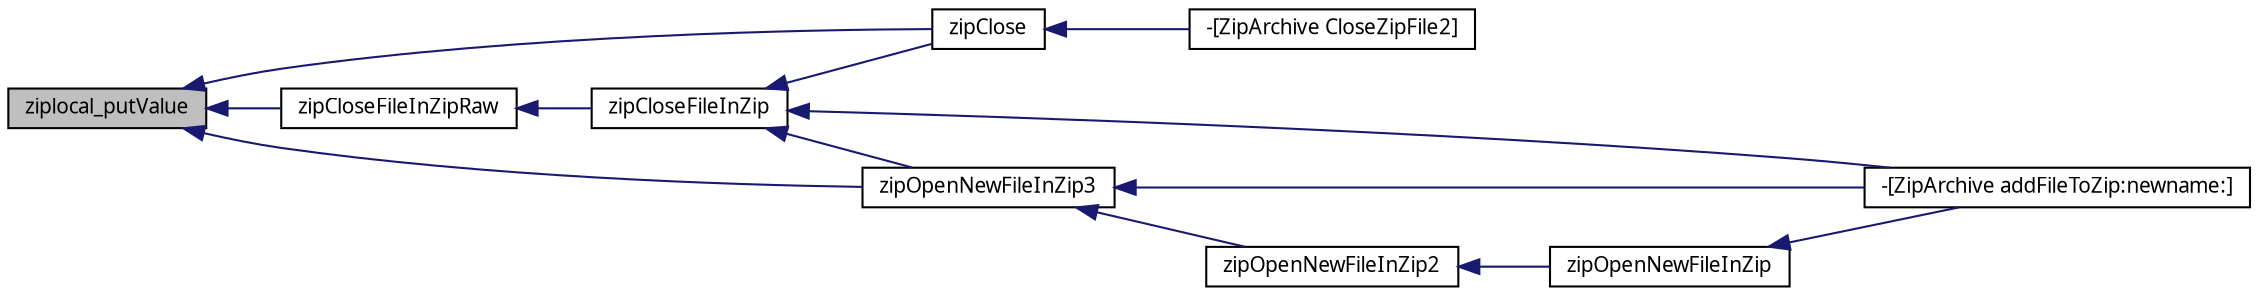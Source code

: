 digraph G
{
  edge [fontname="FreeSans.ttf",fontsize="10",labelfontname="FreeSans.ttf",labelfontsize="10"];
  node [fontname="FreeSans.ttf",fontsize="10",shape=record];
  rankdir=LR;
  Node1 [label="ziplocal_putValue",height=0.2,width=0.4,color="black", fillcolor="grey75", style="filled" fontcolor="black"];
  Node1 -> Node2 [dir=back,color="midnightblue",fontsize="10",style="solid",fontname="FreeSans.ttf"];
  Node2 [label="zipClose",height=0.2,width=0.4,color="black", fillcolor="white", style="filled",URL="$zip_8c.html#a4fda7a41fa2f57d105ffc7d1cbcf53cc"];
  Node2 -> Node3 [dir=back,color="midnightblue",fontsize="10",style="solid",fontname="FreeSans.ttf"];
  Node3 [label="-[ZipArchive CloseZipFile2]",height=0.2,width=0.4,color="black", fillcolor="white", style="filled",URL="$interface_zip_archive.html#a94f65b610c1e6b225c1df35adfa7a47b"];
  Node1 -> Node4 [dir=back,color="midnightblue",fontsize="10",style="solid",fontname="FreeSans.ttf"];
  Node4 [label="zipCloseFileInZipRaw",height=0.2,width=0.4,color="black", fillcolor="white", style="filled",URL="$zip_8c.html#a43fe6f36cef62c7f34c0fdb4c8288b87"];
  Node4 -> Node5 [dir=back,color="midnightblue",fontsize="10",style="solid",fontname="FreeSans.ttf"];
  Node5 [label="zipCloseFileInZip",height=0.2,width=0.4,color="black", fillcolor="white", style="filled",URL="$zip_8c.html#ae470f753aef4cffe4f77a5ec2bcfbde1"];
  Node5 -> Node6 [dir=back,color="midnightblue",fontsize="10",style="solid",fontname="FreeSans.ttf"];
  Node6 [label="-[ZipArchive addFileToZip:newname:]",height=0.2,width=0.4,color="black", fillcolor="white", style="filled",URL="$interface_zip_archive.html#a170c8ef05dd74baa486e1e5569f56f21"];
  Node5 -> Node2 [dir=back,color="midnightblue",fontsize="10",style="solid",fontname="FreeSans.ttf"];
  Node5 -> Node7 [dir=back,color="midnightblue",fontsize="10",style="solid",fontname="FreeSans.ttf"];
  Node7 [label="zipOpenNewFileInZip3",height=0.2,width=0.4,color="black", fillcolor="white", style="filled",URL="$zip_8c.html#a6b17cc2fa173054a156218befe2b31f5"];
  Node7 -> Node6 [dir=back,color="midnightblue",fontsize="10",style="solid",fontname="FreeSans.ttf"];
  Node7 -> Node8 [dir=back,color="midnightblue",fontsize="10",style="solid",fontname="FreeSans.ttf"];
  Node8 [label="zipOpenNewFileInZip2",height=0.2,width=0.4,color="black", fillcolor="white", style="filled",URL="$zip_8c.html#ae3c822f7ddf7c351e7a6c633ed1590d4"];
  Node8 -> Node9 [dir=back,color="midnightblue",fontsize="10",style="solid",fontname="FreeSans.ttf"];
  Node9 [label="zipOpenNewFileInZip",height=0.2,width=0.4,color="black", fillcolor="white", style="filled",URL="$zip_8c.html#a14cf664b19f00f41f6865a7c3173e973"];
  Node9 -> Node6 [dir=back,color="midnightblue",fontsize="10",style="solid",fontname="FreeSans.ttf"];
  Node1 -> Node7 [dir=back,color="midnightblue",fontsize="10",style="solid",fontname="FreeSans.ttf"];
}
